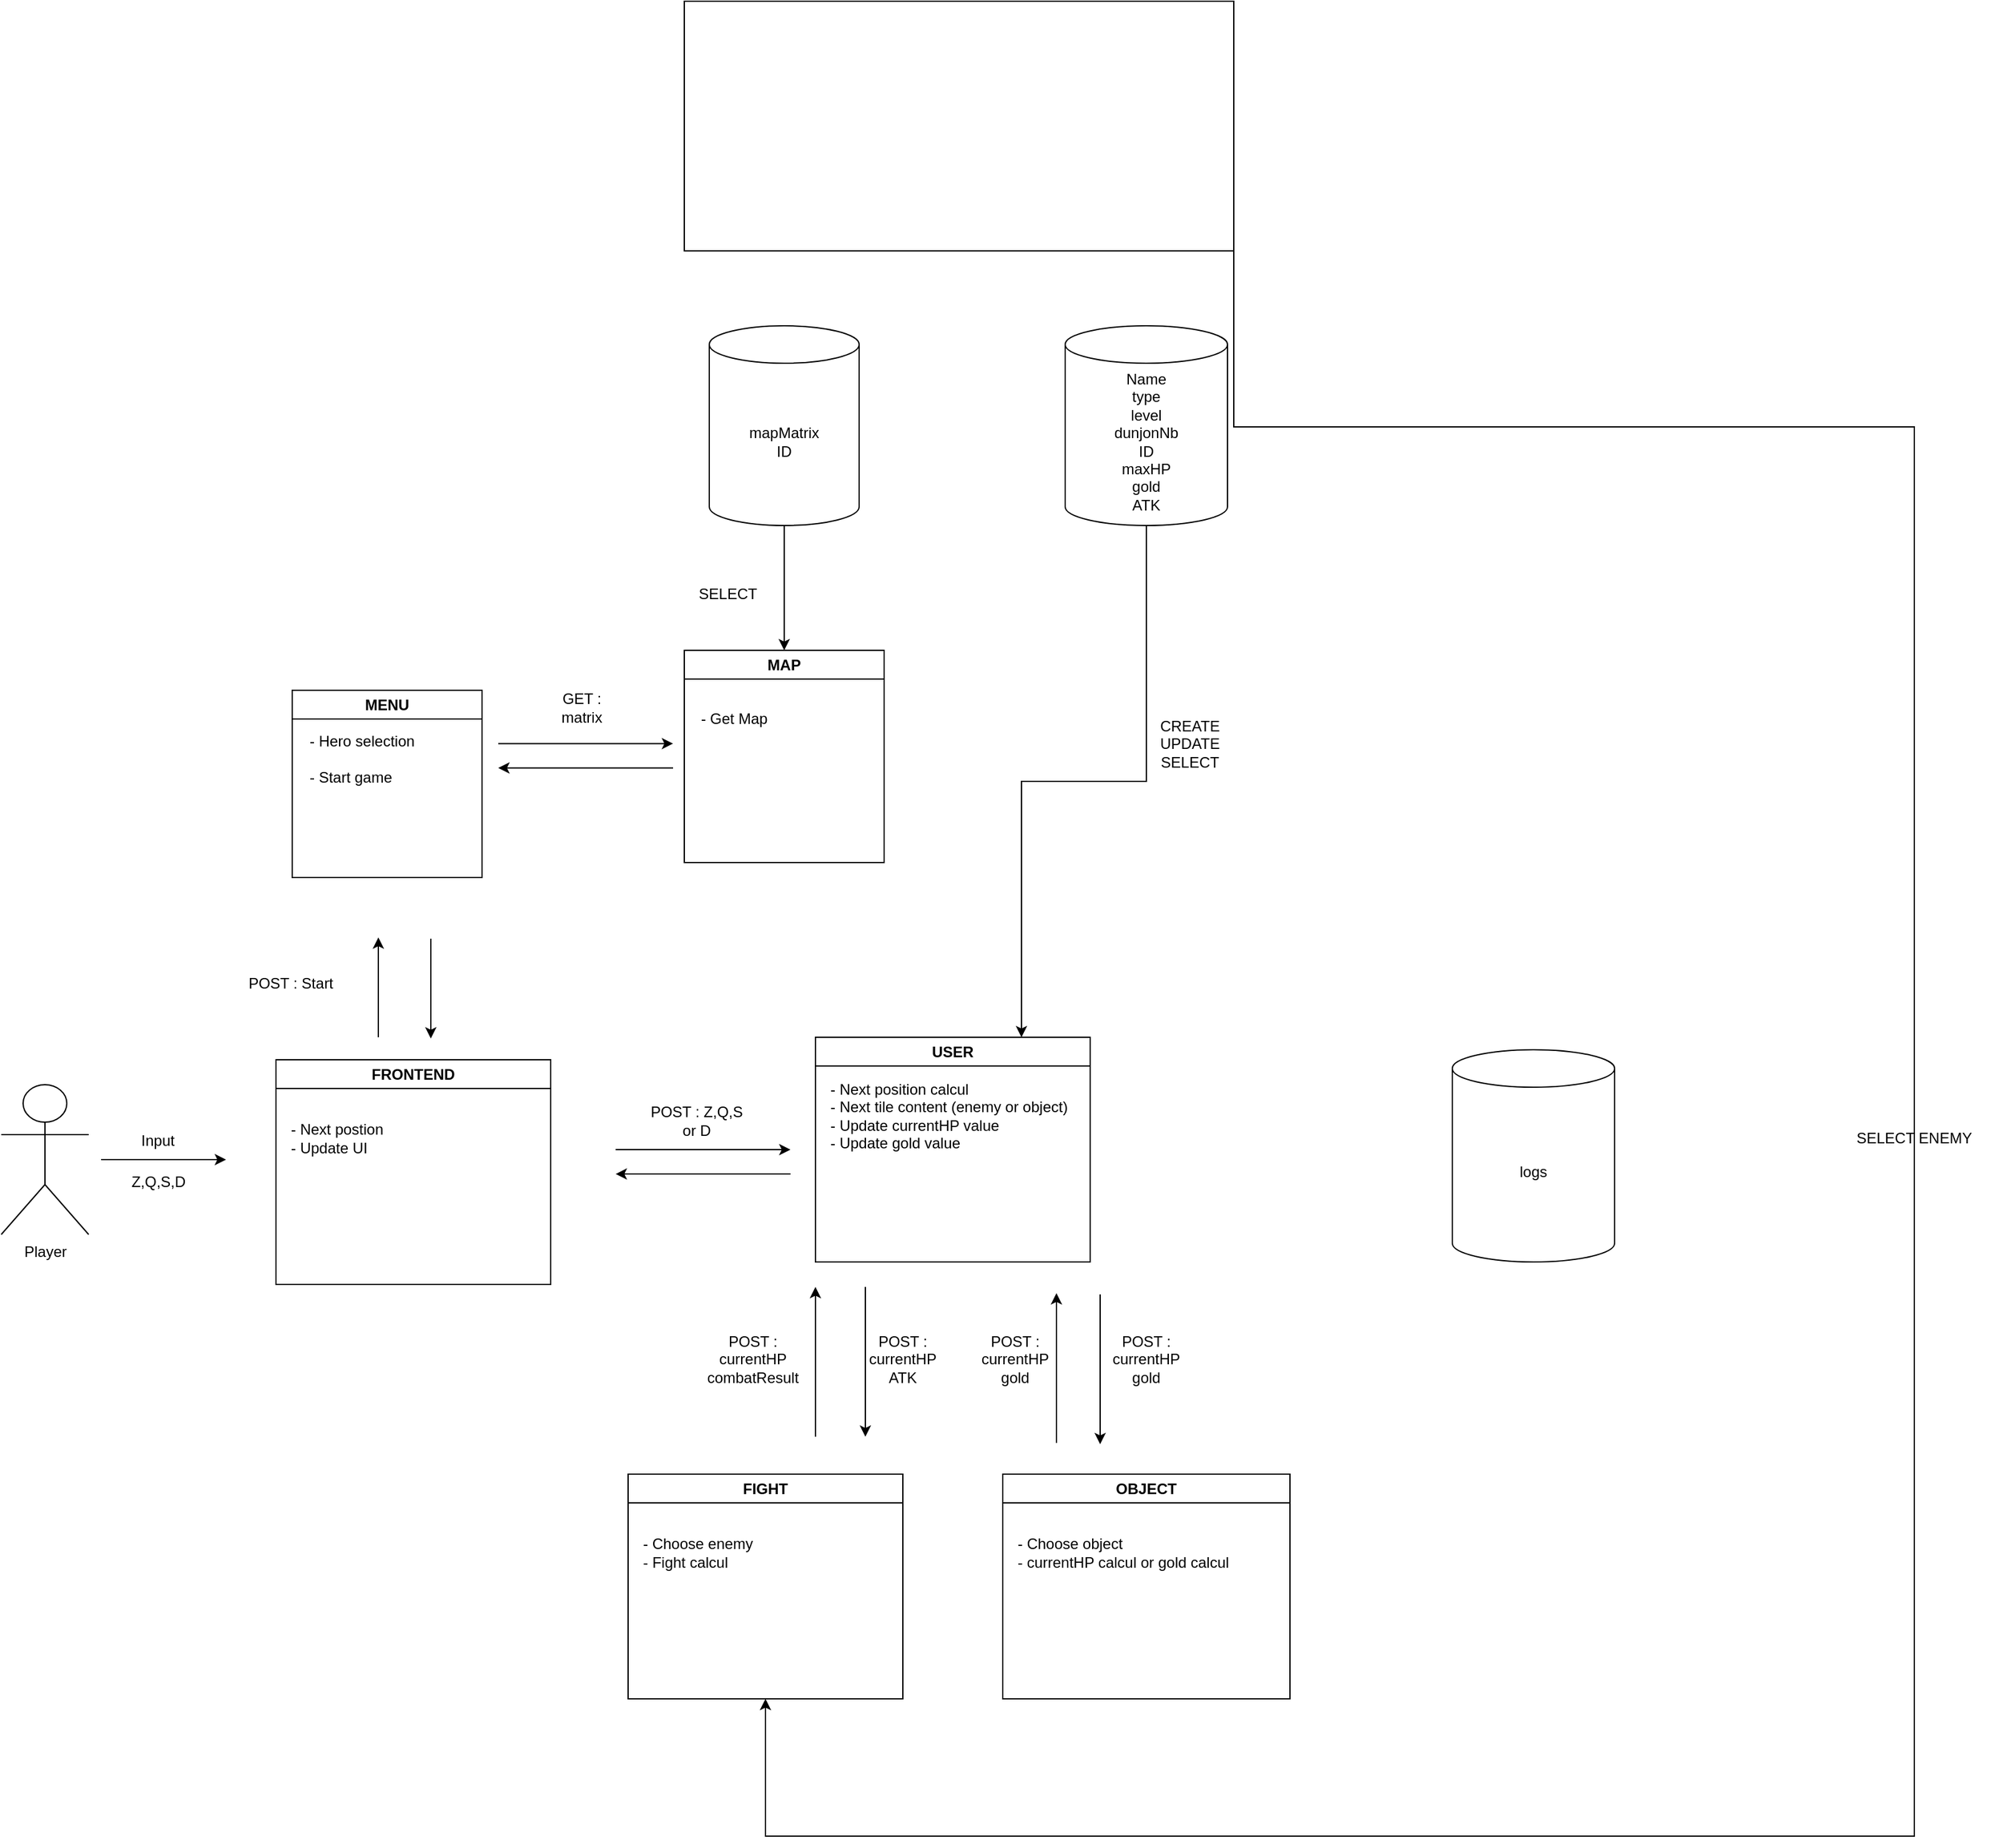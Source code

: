 <mxfile version="26.0.9" pages="2">
  <diagram name="Page-1" id="7u2STWC6fda2lKXnvLBD">
    <mxGraphModel dx="2216" dy="1885" grid="1" gridSize="10" guides="1" tooltips="1" connect="1" arrows="1" fold="1" page="1" pageScale="1" pageWidth="850" pageHeight="1100" math="0" shadow="0">
      <root>
        <mxCell id="0" />
        <mxCell id="1" parent="0" />
        <mxCell id="4ZdmJhGRHYw9fQoFQFWj-47" style="edgeStyle=orthogonalEdgeStyle;rounded=0;orthogonalLoop=1;jettySize=auto;html=1;entryX=0.75;entryY=0;entryDx=0;entryDy=0;" edge="1" parent="1" source="urY1Llm_V7gtiJSYL-un-3" target="4ZdmJhGRHYw9fQoFQFWj-29">
          <mxGeometry relative="1" as="geometry">
            <mxPoint x="875" y="-270" as="targetPoint" />
          </mxGeometry>
        </mxCell>
        <mxCell id="urY1Llm_V7gtiJSYL-un-3" value="&lt;div&gt;Name&lt;/div&gt;&lt;div&gt;type&lt;br&gt;&lt;/div&gt;&lt;div&gt;level&lt;/div&gt;&lt;div&gt;dunjonNb&lt;br&gt;&lt;/div&gt;&lt;div&gt;ID&lt;/div&gt;&lt;div&gt;maxHP&lt;/div&gt;&lt;div&gt;gold&lt;/div&gt;&lt;div&gt;ATK&lt;br&gt;&lt;/div&gt;" style="shape=cylinder3;whiteSpace=wrap;html=1;boundedLbl=1;backgroundOutline=1;size=15;" parent="1" vertex="1">
          <mxGeometry x="810" y="-530" width="130" height="160" as="geometry" />
        </mxCell>
        <mxCell id="4ZdmJhGRHYw9fQoFQFWj-46" style="edgeStyle=orthogonalEdgeStyle;rounded=0;orthogonalLoop=1;jettySize=auto;html=1;exitX=0.5;exitY=1;exitDx=0;exitDy=0;exitPerimeter=0;" edge="1" parent="1" source="4ZdmJhGRHYw9fQoFQFWj-1">
          <mxGeometry relative="1" as="geometry">
            <mxPoint x="585.0" y="-270" as="targetPoint" />
          </mxGeometry>
        </mxCell>
        <mxCell id="4ZdmJhGRHYw9fQoFQFWj-1" value="&lt;div&gt;mapMatrix&lt;/div&gt;&lt;div&gt;ID&lt;br&gt;&lt;/div&gt;" style="shape=cylinder3;whiteSpace=wrap;html=1;boundedLbl=1;backgroundOutline=1;size=15;" vertex="1" parent="1">
          <mxGeometry x="525" y="-530" width="120" height="160" as="geometry" />
        </mxCell>
        <mxCell id="4ZdmJhGRHYw9fQoFQFWj-14" value="&lt;div&gt;CREATE&lt;/div&gt;&lt;div&gt;UPDATE&lt;br&gt;SELECT&lt;/div&gt;" style="text;html=1;align=center;verticalAlign=middle;whiteSpace=wrap;rounded=0;" vertex="1" parent="1">
          <mxGeometry x="880" y="-210" width="60" height="30" as="geometry" />
        </mxCell>
        <mxCell id="4ZdmJhGRHYw9fQoFQFWj-15" value="&lt;div&gt;SELECT&lt;/div&gt;" style="text;html=1;align=center;verticalAlign=middle;whiteSpace=wrap;rounded=0;" vertex="1" parent="1">
          <mxGeometry x="510" y="-330" width="60" height="30" as="geometry" />
        </mxCell>
        <mxCell id="4ZdmJhGRHYw9fQoFQFWj-19" value="Player" style="shape=umlActor;verticalLabelPosition=bottom;verticalAlign=top;html=1;outlineConnect=0;" vertex="1" parent="1">
          <mxGeometry x="-42" y="78" width="70" height="120" as="geometry" />
        </mxCell>
        <mxCell id="4ZdmJhGRHYw9fQoFQFWj-22" value="" style="endArrow=classic;html=1;rounded=0;" edge="1" parent="1">
          <mxGeometry width="50" height="50" relative="1" as="geometry">
            <mxPoint x="38" y="138" as="sourcePoint" />
            <mxPoint x="138" y="138" as="targetPoint" />
          </mxGeometry>
        </mxCell>
        <mxCell id="4ZdmJhGRHYw9fQoFQFWj-23" value="Input" style="text;html=1;align=center;verticalAlign=middle;resizable=0;points=[];autosize=1;strokeColor=none;fillColor=none;" vertex="1" parent="1">
          <mxGeometry x="58" y="108" width="50" height="30" as="geometry" />
        </mxCell>
        <mxCell id="4ZdmJhGRHYw9fQoFQFWj-24" value="Z,Q,S,D" style="text;html=1;align=center;verticalAlign=middle;whiteSpace=wrap;rounded=0;" vertex="1" parent="1">
          <mxGeometry x="54" y="141" width="60" height="30" as="geometry" />
        </mxCell>
        <mxCell id="4ZdmJhGRHYw9fQoFQFWj-25" value="" style="endArrow=classic;html=1;rounded=0;" edge="1" parent="1">
          <mxGeometry width="50" height="50" relative="1" as="geometry">
            <mxPoint x="450" y="130" as="sourcePoint" />
            <mxPoint x="590" y="130" as="targetPoint" />
          </mxGeometry>
        </mxCell>
        <mxCell id="4ZdmJhGRHYw9fQoFQFWj-26" value="POST : Z,Q,S or D" style="text;html=1;align=center;verticalAlign=middle;whiteSpace=wrap;rounded=0;" vertex="1" parent="1">
          <mxGeometry x="475" y="90" width="80" height="33" as="geometry" />
        </mxCell>
        <mxCell id="4ZdmJhGRHYw9fQoFQFWj-28" value="" style="endArrow=classic;html=1;rounded=0;" edge="1" parent="1">
          <mxGeometry width="50" height="50" relative="1" as="geometry">
            <mxPoint x="590" y="149.52" as="sourcePoint" />
            <mxPoint x="450" y="149.52" as="targetPoint" />
          </mxGeometry>
        </mxCell>
        <mxCell id="4ZdmJhGRHYw9fQoFQFWj-29" value="USER" style="swimlane;whiteSpace=wrap;html=1;" vertex="1" parent="1">
          <mxGeometry x="610" y="40" width="220" height="180" as="geometry" />
        </mxCell>
        <mxCell id="4ZdmJhGRHYw9fQoFQFWj-30" value="&lt;div align=&quot;left&quot;&gt;- Next position calcul&lt;br&gt;&lt;/div&gt;&lt;div align=&quot;left&quot;&gt;- Next tile content (enemy or object)&lt;br&gt;&lt;/div&gt;&lt;div align=&quot;left&quot;&gt;- Update currentHP value&lt;/div&gt;&lt;div align=&quot;left&quot;&gt;- Update gold value &lt;br&gt;&lt;/div&gt;" style="text;html=1;align=left;verticalAlign=middle;resizable=0;points=[];autosize=1;strokeColor=none;fillColor=none;" vertex="1" parent="4ZdmJhGRHYw9fQoFQFWj-29">
          <mxGeometry x="10" y="28" width="210" height="70" as="geometry" />
        </mxCell>
        <mxCell id="4ZdmJhGRHYw9fQoFQFWj-56" style="edgeStyle=orthogonalEdgeStyle;rounded=0;orthogonalLoop=1;jettySize=auto;html=1;exitX=1;exitY=0.5;exitDx=0;exitDy=0;" edge="1" parent="1" source="4ZdmJhGRHYw9fQoFQFWj-48" target="4ZdmJhGRHYw9fQoFQFWj-31">
          <mxGeometry relative="1" as="geometry">
            <Array as="points">
              <mxPoint x="1490" y="-449" />
              <mxPoint x="1490" y="680" />
              <mxPoint x="570" y="680" />
            </Array>
          </mxGeometry>
        </mxCell>
        <mxCell id="4ZdmJhGRHYw9fQoFQFWj-31" value="FIGHT" style="swimlane;whiteSpace=wrap;html=1;" vertex="1" parent="1">
          <mxGeometry x="460" y="390" width="220" height="180" as="geometry" />
        </mxCell>
        <mxCell id="4ZdmJhGRHYw9fQoFQFWj-32" value="&lt;div&gt;- Choose enemy&lt;/div&gt;&lt;div&gt;- Fight calcul &lt;br&gt;&lt;/div&gt;" style="text;html=1;align=left;verticalAlign=middle;resizable=0;points=[];autosize=1;strokeColor=none;fillColor=none;" vertex="1" parent="4ZdmJhGRHYw9fQoFQFWj-31">
          <mxGeometry x="10" y="43" width="110" height="40" as="geometry" />
        </mxCell>
        <mxCell id="urY1Llm_V7gtiJSYL-un-2" value="logs" style="shape=cylinder3;whiteSpace=wrap;html=1;boundedLbl=1;backgroundOutline=1;size=15;" parent="1" vertex="1">
          <mxGeometry x="1120" y="50" width="130" height="170" as="geometry" />
        </mxCell>
        <mxCell id="4ZdmJhGRHYw9fQoFQFWj-33" value="OBJECT" style="swimlane;whiteSpace=wrap;html=1;" vertex="1" parent="1">
          <mxGeometry x="760" y="390" width="230" height="180" as="geometry" />
        </mxCell>
        <mxCell id="4ZdmJhGRHYw9fQoFQFWj-34" value="&lt;div align=&quot;left&quot;&gt;- Choose object&lt;br&gt;&lt;/div&gt;&lt;div align=&quot;left&quot;&gt;- currentHP calcul or gold calcul&lt;br&gt;&lt;/div&gt;" style="text;html=1;align=left;verticalAlign=middle;resizable=0;points=[];autosize=1;strokeColor=none;fillColor=none;" vertex="1" parent="4ZdmJhGRHYw9fQoFQFWj-33">
          <mxGeometry x="10" y="43" width="190" height="40" as="geometry" />
        </mxCell>
        <mxCell id="4ZdmJhGRHYw9fQoFQFWj-35" value="" style="endArrow=classic;html=1;rounded=0;" edge="1" parent="1">
          <mxGeometry width="50" height="50" relative="1" as="geometry">
            <mxPoint x="610" y="360" as="sourcePoint" />
            <mxPoint x="610" y="240" as="targetPoint" />
          </mxGeometry>
        </mxCell>
        <mxCell id="4ZdmJhGRHYw9fQoFQFWj-36" value="" style="endArrow=classic;html=1;rounded=0;" edge="1" parent="1">
          <mxGeometry width="50" height="50" relative="1" as="geometry">
            <mxPoint x="803" y="365" as="sourcePoint" />
            <mxPoint x="803" y="245" as="targetPoint" />
          </mxGeometry>
        </mxCell>
        <mxCell id="4ZdmJhGRHYw9fQoFQFWj-37" value="" style="endArrow=classic;html=1;rounded=0;" edge="1" parent="1">
          <mxGeometry width="50" height="50" relative="1" as="geometry">
            <mxPoint x="650" y="240" as="sourcePoint" />
            <mxPoint x="650" y="360" as="targetPoint" />
          </mxGeometry>
        </mxCell>
        <mxCell id="4ZdmJhGRHYw9fQoFQFWj-38" value="" style="endArrow=classic;html=1;rounded=0;" edge="1" parent="1">
          <mxGeometry width="50" height="50" relative="1" as="geometry">
            <mxPoint x="838" y="246" as="sourcePoint" />
            <mxPoint x="838" y="366" as="targetPoint" />
          </mxGeometry>
        </mxCell>
        <mxCell id="4ZdmJhGRHYw9fQoFQFWj-39" value="FRONTEND" style="swimlane;whiteSpace=wrap;html=1;" vertex="1" parent="1">
          <mxGeometry x="178" y="58" width="220" height="180" as="geometry" />
        </mxCell>
        <mxCell id="4ZdmJhGRHYw9fQoFQFWj-40" value="&lt;div align=&quot;left&quot;&gt;- Next postion&lt;br&gt;&lt;/div&gt;&lt;div align=&quot;left&quot;&gt;- Update UI&lt;br&gt;&lt;/div&gt;" style="text;html=1;align=left;verticalAlign=middle;resizable=0;points=[];autosize=1;strokeColor=none;fillColor=none;" vertex="1" parent="4ZdmJhGRHYw9fQoFQFWj-39">
          <mxGeometry x="10" y="43" width="100" height="40" as="geometry" />
        </mxCell>
        <mxCell id="4ZdmJhGRHYw9fQoFQFWj-41" value="&lt;div&gt;POST :&lt;/div&gt;&lt;div&gt;currentHP&lt;/div&gt;&lt;div&gt;ATK&lt;/div&gt;" style="text;html=1;align=center;verticalAlign=middle;whiteSpace=wrap;rounded=0;" vertex="1" parent="1">
          <mxGeometry x="650" y="260" width="60" height="75" as="geometry" />
        </mxCell>
        <mxCell id="4ZdmJhGRHYw9fQoFQFWj-42" value="&lt;div&gt;POST :&lt;/div&gt;&lt;div&gt;currentHP&lt;/div&gt;&lt;div&gt;combatResult&lt;/div&gt;" style="text;html=1;align=center;verticalAlign=middle;whiteSpace=wrap;rounded=0;" vertex="1" parent="1">
          <mxGeometry x="530" y="260" width="60" height="75" as="geometry" />
        </mxCell>
        <mxCell id="4ZdmJhGRHYw9fQoFQFWj-43" value="&lt;div&gt;POST :&lt;/div&gt;&lt;div&gt;currentHP&lt;/div&gt;&lt;div&gt;gold&lt;br&gt;&lt;/div&gt;" style="text;html=1;align=center;verticalAlign=middle;whiteSpace=wrap;rounded=0;" vertex="1" parent="1">
          <mxGeometry x="845" y="260" width="60" height="75" as="geometry" />
        </mxCell>
        <mxCell id="4ZdmJhGRHYw9fQoFQFWj-44" value="&lt;div&gt;POST :&lt;/div&gt;&lt;div&gt;currentHP&lt;/div&gt;&lt;div&gt;gold&lt;br&gt;&lt;/div&gt;" style="text;html=1;align=center;verticalAlign=middle;whiteSpace=wrap;rounded=0;" vertex="1" parent="1">
          <mxGeometry x="740" y="260" width="60" height="75" as="geometry" />
        </mxCell>
        <mxCell id="4ZdmJhGRHYw9fQoFQFWj-48" value="" style="rounded=0;whiteSpace=wrap;html=1;fillColor=none;" vertex="1" parent="1">
          <mxGeometry x="505" y="-790" width="440" height="200" as="geometry" />
        </mxCell>
        <mxCell id="4ZdmJhGRHYw9fQoFQFWj-52" value="MAP" style="swimlane;whiteSpace=wrap;html=1;" vertex="1" parent="1">
          <mxGeometry x="505" y="-270" width="160" height="170" as="geometry" />
        </mxCell>
        <mxCell id="4ZdmJhGRHYw9fQoFQFWj-53" value="- Get Map" style="text;html=1;align=center;verticalAlign=middle;whiteSpace=wrap;rounded=0;" vertex="1" parent="4ZdmJhGRHYw9fQoFQFWj-52">
          <mxGeometry x="10" y="40" width="60" height="30" as="geometry" />
        </mxCell>
        <mxCell id="4ZdmJhGRHYw9fQoFQFWj-57" value="&lt;div&gt;SELECT ENEMY&lt;br&gt;&lt;/div&gt;" style="text;html=1;align=center;verticalAlign=middle;whiteSpace=wrap;rounded=0;" vertex="1" parent="1">
          <mxGeometry x="1420" y="91.5" width="140" height="58.5" as="geometry" />
        </mxCell>
        <mxCell id="4ZdmJhGRHYw9fQoFQFWj-58" value="MENU" style="swimlane;whiteSpace=wrap;html=1;" vertex="1" parent="1">
          <mxGeometry x="191" y="-238" width="152" height="150" as="geometry" />
        </mxCell>
        <mxCell id="4ZdmJhGRHYw9fQoFQFWj-65" value="&lt;div align=&quot;left&quot;&gt;- Hero selection&lt;/div&gt;&lt;div&gt;&lt;br&gt;&lt;/div&gt;&lt;div&gt;- Start game&lt;br&gt;&lt;/div&gt;" style="text;html=1;align=left;verticalAlign=middle;whiteSpace=wrap;rounded=0;" vertex="1" parent="4ZdmJhGRHYw9fQoFQFWj-58">
          <mxGeometry x="12" y="40" width="168" height="30" as="geometry" />
        </mxCell>
        <mxCell id="4ZdmJhGRHYw9fQoFQFWj-62" value="POST : Start" style="text;html=1;align=center;verticalAlign=middle;whiteSpace=wrap;rounded=0;" vertex="1" parent="1">
          <mxGeometry x="150" y="-20" width="80" height="33" as="geometry" />
        </mxCell>
        <mxCell id="4ZdmJhGRHYw9fQoFQFWj-63" value="" style="endArrow=classic;html=1;rounded=0;" edge="1" parent="1">
          <mxGeometry width="50" height="50" relative="1" as="geometry">
            <mxPoint x="260" y="40" as="sourcePoint" />
            <mxPoint x="260" y="-40" as="targetPoint" />
          </mxGeometry>
        </mxCell>
        <mxCell id="4ZdmJhGRHYw9fQoFQFWj-64" value="" style="endArrow=classic;html=1;rounded=0;" edge="1" parent="1">
          <mxGeometry width="50" height="50" relative="1" as="geometry">
            <mxPoint x="302" y="-39" as="sourcePoint" />
            <mxPoint x="302" y="41" as="targetPoint" />
          </mxGeometry>
        </mxCell>
        <mxCell id="4ZdmJhGRHYw9fQoFQFWj-66" value="" style="endArrow=classic;html=1;rounded=0;" edge="1" parent="1">
          <mxGeometry width="50" height="50" relative="1" as="geometry">
            <mxPoint x="356" y="-195.29" as="sourcePoint" />
            <mxPoint x="496" y="-195.29" as="targetPoint" />
          </mxGeometry>
        </mxCell>
        <mxCell id="4ZdmJhGRHYw9fQoFQFWj-67" value="" style="endArrow=classic;html=1;rounded=0;" edge="1" parent="1">
          <mxGeometry width="50" height="50" relative="1" as="geometry">
            <mxPoint x="496" y="-175.77" as="sourcePoint" />
            <mxPoint x="356" y="-175.77" as="targetPoint" />
          </mxGeometry>
        </mxCell>
        <mxCell id="4ZdmJhGRHYw9fQoFQFWj-68" value="GET : matrix" style="text;html=1;align=center;verticalAlign=middle;whiteSpace=wrap;rounded=0;" vertex="1" parent="1">
          <mxGeometry x="393" y="-239" width="60" height="30" as="geometry" />
        </mxCell>
      </root>
    </mxGraphModel>
  </diagram>
  <diagram id="GL6lFWiDe2qAVgJmMIoe" name="Page-2">
    <mxGraphModel dx="2359" dy="867" grid="1" gridSize="10" guides="1" tooltips="1" connect="1" arrows="1" fold="1" page="1" pageScale="1" pageWidth="850" pageHeight="1100" math="0" shadow="0">
      <root>
        <mxCell id="0" />
        <mxCell id="1" parent="0" />
        <mxCell id="EqaOT19MjPT9hsFkl6Uy-2" style="edgeStyle=orthogonalEdgeStyle;rounded=0;orthogonalLoop=1;jettySize=auto;html=1;entryX=0;entryY=0.5;entryDx=0;entryDy=0;startArrow=classicThin;startFill=1;" edge="1" parent="1" source="A8v34wp9GS2d1owPqkW--1">
          <mxGeometry relative="1" as="geometry">
            <mxPoint x="410" y="530" as="targetPoint" />
          </mxGeometry>
        </mxCell>
        <mxCell id="EqaOT19MjPT9hsFkl6Uy-3" style="edgeStyle=orthogonalEdgeStyle;rounded=0;orthogonalLoop=1;jettySize=auto;html=1;startArrow=classicThin;startFill=1;entryX=0.5;entryY=1;entryDx=0;entryDy=0;" edge="1" parent="1" source="A8v34wp9GS2d1owPqkW--1" target="qPNI-7pAd6pWQ8ocV5HI-4">
          <mxGeometry relative="1" as="geometry">
            <mxPoint x="350" y="250" as="targetPoint" />
            <Array as="points">
              <mxPoint x="130" y="370" />
              <mxPoint x="240" y="370" />
            </Array>
          </mxGeometry>
        </mxCell>
        <mxCell id="EqaOT19MjPT9hsFkl6Uy-4" style="edgeStyle=orthogonalEdgeStyle;rounded=0;orthogonalLoop=1;jettySize=auto;html=1;entryX=0.5;entryY=1;entryDx=0;entryDy=0;startArrow=classicThin;startFill=1;" edge="1" parent="1" source="A8v34wp9GS2d1owPqkW--1" target="okaCHg7KrHCEstE_nnxg-1">
          <mxGeometry relative="1" as="geometry">
            <Array as="points">
              <mxPoint y="370" />
              <mxPoint x="-192" y="370" />
            </Array>
          </mxGeometry>
        </mxCell>
        <mxCell id="XAQvU54Ypm1la-oVcxYO-3" style="edgeStyle=orthogonalEdgeStyle;rounded=0;orthogonalLoop=1;jettySize=auto;html=1;startArrow=classicThin;startFill=1;" edge="1" parent="1" source="A8v34wp9GS2d1owPqkW--1" target="XAQvU54Ypm1la-oVcxYO-1">
          <mxGeometry relative="1" as="geometry">
            <Array as="points">
              <mxPoint x="60" y="680" />
              <mxPoint x="377" y="680" />
            </Array>
          </mxGeometry>
        </mxCell>
        <mxCell id="qPNI-7pAd6pWQ8ocV5HI-14" style="edgeStyle=orthogonalEdgeStyle;rounded=0;orthogonalLoop=1;jettySize=auto;html=1;" edge="1" parent="1" source="A8v34wp9GS2d1owPqkW--1">
          <mxGeometry relative="1" as="geometry">
            <mxPoint x="-300" y="530" as="targetPoint" />
          </mxGeometry>
        </mxCell>
        <mxCell id="A8v34wp9GS2d1owPqkW--1" value="FRONTEND" style="swimlane;whiteSpace=wrap;html=1;" vertex="1" parent="1">
          <mxGeometry x="-50" y="440" width="220" height="180" as="geometry" />
        </mxCell>
        <mxCell id="QOtrKfMCAXKcxW_Hhihj-1" value="GAME STATE" style="swimlane;whiteSpace=wrap;html=1;" vertex="1" parent="1">
          <mxGeometry x="410" y="430" width="220" height="180" as="geometry" />
        </mxCell>
        <mxCell id="QOtrKfMCAXKcxW_Hhihj-2" value="&lt;div align=&quot;left&quot;&gt;- Next position calcul&lt;br&gt;&lt;/div&gt;&lt;div align=&quot;left&quot;&gt;- Next tile content (enemy or object)&lt;br&gt;&lt;/div&gt;&lt;div align=&quot;left&quot;&gt;- Update currentHP value&lt;/div&gt;&lt;div align=&quot;left&quot;&gt;- Send end game state to queue&amp;nbsp;&lt;/div&gt;&lt;div align=&quot;left&quot;&gt;(with gold value)&lt;/div&gt;" style="text;html=1;align=left;verticalAlign=middle;resizable=0;points=[];autosize=1;strokeColor=none;fillColor=none;" vertex="1" parent="QOtrKfMCAXKcxW_Hhihj-1">
          <mxGeometry x="10" y="28" width="210" height="90" as="geometry" />
        </mxCell>
        <mxCell id="qPNI-7pAd6pWQ8ocV5HI-6" style="edgeStyle=orthogonalEdgeStyle;rounded=0;orthogonalLoop=1;jettySize=auto;html=1;entryX=0;entryY=0.5;entryDx=0;entryDy=0;startArrow=classicThin;startFill=1;" edge="1" parent="1" source="okaCHg7KrHCEstE_nnxg-1" target="qPNI-7pAd6pWQ8ocV5HI-4">
          <mxGeometry relative="1" as="geometry" />
        </mxCell>
        <mxCell id="okaCHg7KrHCEstE_nnxg-1" value="FIGHT" style="swimlane;whiteSpace=wrap;html=1;" vertex="1" parent="1">
          <mxGeometry x="-302" y="110" width="220" height="180" as="geometry" />
        </mxCell>
        <mxCell id="okaCHg7KrHCEstE_nnxg-2" value="&lt;div&gt;- Choose enemy&lt;/div&gt;&lt;div&gt;- Fight calcul &lt;br&gt;&lt;/div&gt;" style="text;html=1;align=left;verticalAlign=middle;resizable=0;points=[];autosize=1;strokeColor=none;fillColor=none;" vertex="1" parent="okaCHg7KrHCEstE_nnxg-1">
          <mxGeometry x="10" y="43" width="110" height="40" as="geometry" />
        </mxCell>
        <mxCell id="XAQvU54Ypm1la-oVcxYO-1" value="MAP" style="swimlane;whiteSpace=wrap;html=1;" vertex="1" parent="1">
          <mxGeometry x="265" y="750" width="225" height="170" as="geometry" />
        </mxCell>
        <mxCell id="XAQvU54Ypm1la-oVcxYO-2" value="&lt;div align=&quot;left&quot;&gt;- Get maps&lt;/div&gt;&lt;div&gt;- Choose one randomly&lt;br&gt;&lt;/div&gt;" style="text;html=1;align=left;verticalAlign=middle;whiteSpace=wrap;rounded=0;" vertex="1" parent="XAQvU54Ypm1la-oVcxYO-1">
          <mxGeometry x="10" y="40" width="180" height="30" as="geometry" />
        </mxCell>
        <mxCell id="9yMDem5paRktlzNUWhxC-1" value="&lt;div&gt;Name&lt;/div&gt;&lt;div&gt;type&lt;br&gt;&lt;/div&gt;&lt;div&gt;level&lt;/div&gt;&lt;div&gt;dunjonNb&lt;br&gt;&lt;/div&gt;&lt;div&gt;ID&lt;/div&gt;&lt;div&gt;maxHP&lt;/div&gt;&lt;div&gt;gold&lt;/div&gt;&lt;div&gt;ATK&lt;br&gt;&lt;/div&gt;" style="shape=cylinder3;whiteSpace=wrap;html=1;boundedLbl=1;backgroundOutline=1;size=15;" vertex="1" parent="1">
          <mxGeometry x="690" y="190" width="130" height="160" as="geometry" />
        </mxCell>
        <mxCell id="9yMDem5paRktlzNUWhxC-2" value="&lt;div&gt;mapMatrix&lt;/div&gt;&lt;div&gt;ID&lt;br&gt;&lt;/div&gt;" style="shape=cylinder3;whiteSpace=wrap;html=1;boundedLbl=1;backgroundOutline=1;size=15;" vertex="1" parent="1">
          <mxGeometry x="670" y="740" width="120" height="160" as="geometry" />
        </mxCell>
        <mxCell id="9yMDem5paRktlzNUWhxC-3" style="edgeStyle=orthogonalEdgeStyle;rounded=0;orthogonalLoop=1;jettySize=auto;html=1;entryX=0.033;entryY=0.598;entryDx=0;entryDy=0;entryPerimeter=0;startArrow=classic;startFill=1;" edge="1" parent="1" source="XAQvU54Ypm1la-oVcxYO-1" target="9yMDem5paRktlzNUWhxC-2">
          <mxGeometry relative="1" as="geometry" />
        </mxCell>
        <mxCell id="9yMDem5paRktlzNUWhxC-4" style="edgeStyle=orthogonalEdgeStyle;rounded=0;orthogonalLoop=1;jettySize=auto;html=1;entryX=0;entryY=0.5;entryDx=0;entryDy=0;entryPerimeter=0;startArrow=classicThin;startFill=1;" edge="1" parent="1" target="9yMDem5paRktlzNUWhxC-1">
          <mxGeometry relative="1" as="geometry">
            <mxPoint x="350" y="190" as="sourcePoint" />
          </mxGeometry>
        </mxCell>
        <mxCell id="pQmmuEE1rj0UBG0sEWkD-1" value="logs" style="shape=cylinder3;whiteSpace=wrap;html=1;boundedLbl=1;backgroundOutline=1;size=15;" vertex="1" parent="1">
          <mxGeometry x="-432" y="440" width="130" height="170" as="geometry" />
        </mxCell>
        <mxCell id="v9oaUDuemhNsEA_Aa23K-1" value="GET : " style="text;html=1;align=center;verticalAlign=middle;whiteSpace=wrap;rounded=0;" vertex="1" parent="1">
          <mxGeometry x="180" y="644" width="60" height="30" as="geometry" />
        </mxCell>
        <mxCell id="v9oaUDuemhNsEA_Aa23K-2" value="&lt;div&gt;GET / POST&lt;br&gt;&lt;/div&gt;" style="text;html=1;align=center;verticalAlign=middle;whiteSpace=wrap;rounded=0;" vertex="1" parent="1">
          <mxGeometry x="530" y="230" width="60" height="30" as="geometry" />
        </mxCell>
        <mxCell id="v9oaUDuemhNsEA_Aa23K-4" value="&lt;div&gt;GET :&lt;/div&gt;&lt;div&gt;&lt;br&gt;&lt;/div&gt;" style="text;html=1;align=center;verticalAlign=middle;whiteSpace=wrap;rounded=0;" vertex="1" parent="1">
          <mxGeometry x="550" y="810" width="60" height="30" as="geometry" />
        </mxCell>
        <mxCell id="v9oaUDuemhNsEA_Aa23K-6" value="&lt;div&gt;GET / POST&lt;br&gt;&lt;/div&gt;" style="text;html=1;align=center;verticalAlign=middle;whiteSpace=wrap;rounded=0;" vertex="1" parent="1">
          <mxGeometry x="250" y="500" width="90" height="30" as="geometry" />
        </mxCell>
        <mxCell id="v9oaUDuemhNsEA_Aa23K-7" value="&lt;div&gt;GET / POST&lt;br&gt;&lt;/div&gt;" style="text;html=1;align=center;verticalAlign=middle;whiteSpace=wrap;rounded=0;" vertex="1" parent="1">
          <mxGeometry x="200" y="340" width="90" height="30" as="geometry" />
        </mxCell>
        <mxCell id="qPNI-7pAd6pWQ8ocV5HI-8" style="edgeStyle=orthogonalEdgeStyle;rounded=0;orthogonalLoop=1;jettySize=auto;html=1;startArrow=classicThin;startFill=1;" edge="1" parent="1" target="QOtrKfMCAXKcxW_Hhihj-1">
          <mxGeometry relative="1" as="geometry">
            <mxPoint x="350" y="250" as="sourcePoint" />
            <Array as="points">
              <mxPoint x="450" y="250" />
            </Array>
          </mxGeometry>
        </mxCell>
        <mxCell id="qPNI-7pAd6pWQ8ocV5HI-4" value="ENTITY" style="swimlane;whiteSpace=wrap;html=1;" vertex="1" parent="1">
          <mxGeometry x="130" y="110" width="220" height="180" as="geometry" />
        </mxCell>
        <mxCell id="qPNI-7pAd6pWQ8ocV5HI-5" value="&lt;div&gt;- Get hero list&lt;/div&gt;&lt;div&gt;- Get enemy list&lt;br&gt;&lt;/div&gt;&lt;div&gt;- Update entity&lt;br&gt;&lt;/div&gt;" style="text;html=1;align=left;verticalAlign=middle;resizable=0;points=[];autosize=1;strokeColor=none;fillColor=none;" vertex="1" parent="qPNI-7pAd6pWQ8ocV5HI-4">
          <mxGeometry x="10" y="33" width="110" height="60" as="geometry" />
        </mxCell>
        <mxCell id="qPNI-7pAd6pWQ8ocV5HI-7" value="GET : ENEMY" style="text;html=1;align=center;verticalAlign=middle;whiteSpace=wrap;rounded=0;" vertex="1" parent="1">
          <mxGeometry x="-10" y="160" width="60" height="30" as="geometry" />
        </mxCell>
        <mxCell id="qPNI-7pAd6pWQ8ocV5HI-9" value="QUEUE UPDATE HERO" style="text;html=1;align=center;verticalAlign=middle;whiteSpace=wrap;rounded=0;" vertex="1" parent="1">
          <mxGeometry x="450" y="330" width="60" height="30" as="geometry" />
        </mxCell>
        <mxCell id="qPNI-7pAd6pWQ8ocV5HI-13" value="POST: LOG INFO WITH ID " style="text;html=1;align=center;verticalAlign=middle;resizable=0;points=[];autosize=1;strokeColor=none;fillColor=none;" vertex="1" parent="1">
          <mxGeometry x="-253" y="497" width="170" height="30" as="geometry" />
        </mxCell>
      </root>
    </mxGraphModel>
  </diagram>
</mxfile>
